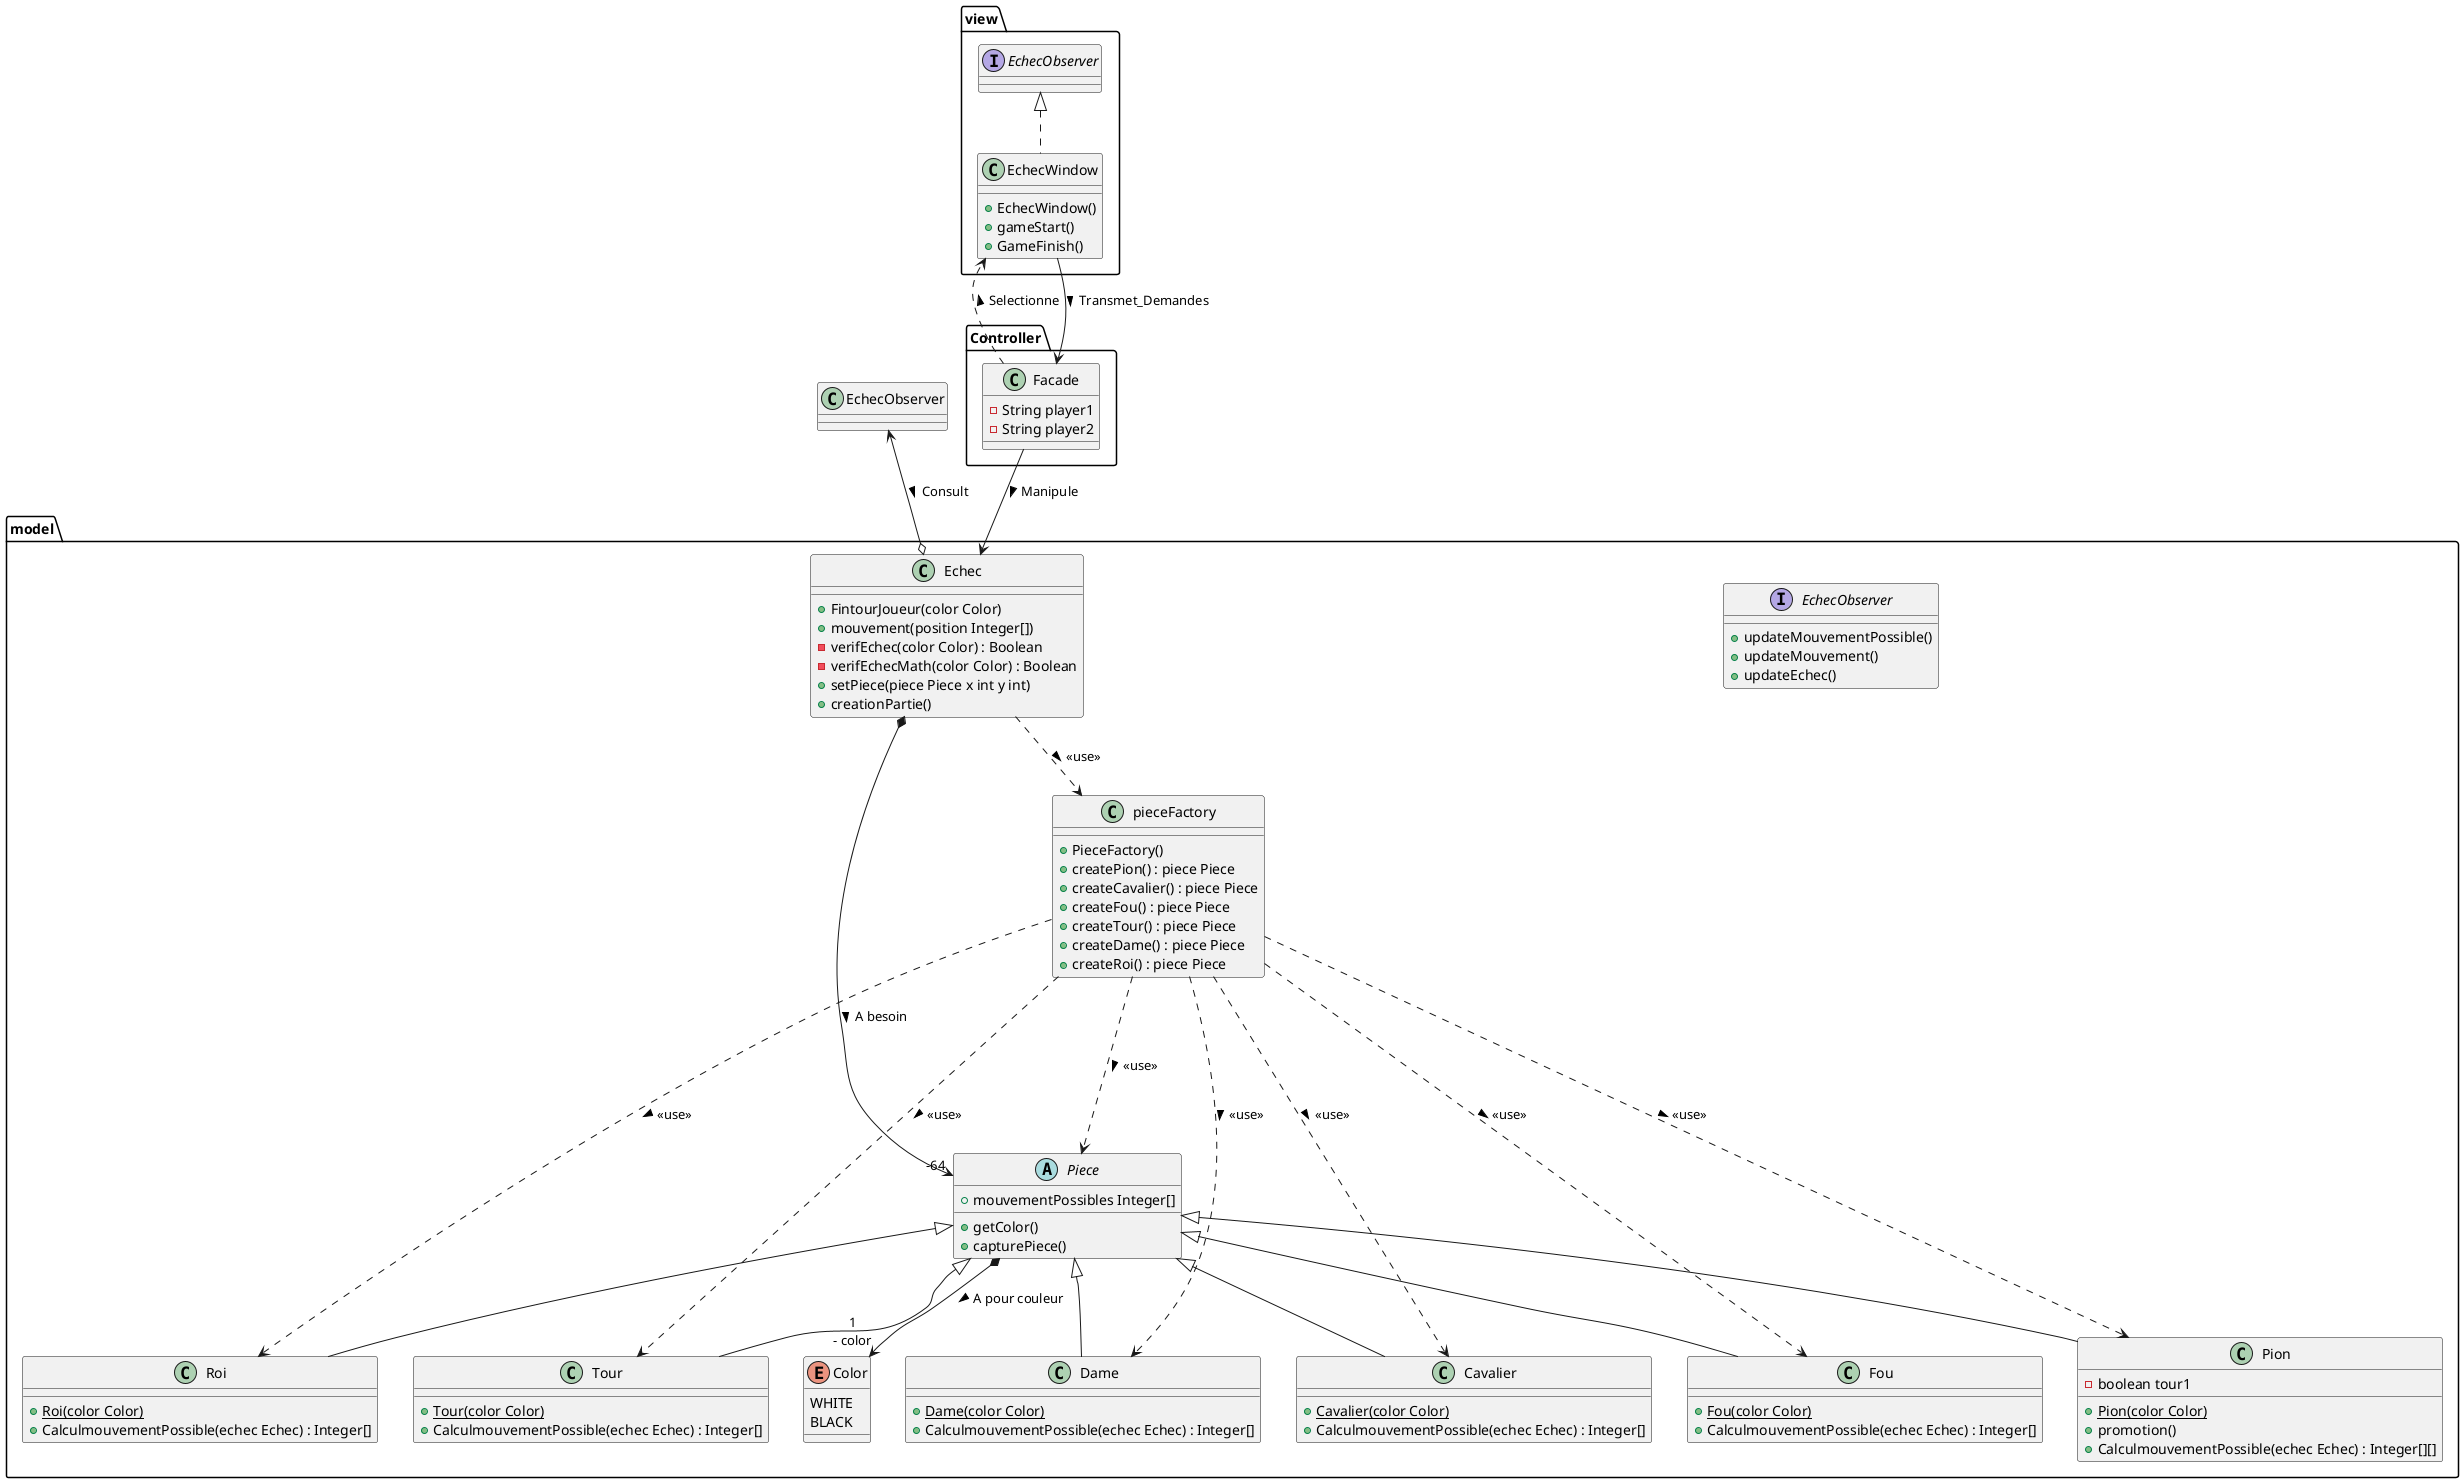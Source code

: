 @startuml
'https://plantuml.com/class-diagram


Package Controller
{
    class Facade
    {
        -String player1
        -String player2
    }
}
Package model
{
    interface EchecObserver
    {
            +updateMouvementPossible()
            +updateMouvement()
            +updateEchec()
    }

    class Echec {
    +FintourJoueur(color Color)
    +mouvement(position Integer[])
    -verifEchec(color Color) : Boolean
    -verifEchecMath(color Color) : Boolean
    +setPiece(piece Piece x int y int)
    +creationPartie()
    }
    class pieceFactory
    {
        +PieceFactory()
        +createPion() : piece Piece
        +createCavalier() : piece Piece
        +createFou() : piece Piece
        +createTour() : piece Piece
        +createDame() : piece Piece
        +createRoi() : piece Piece
    }
    abstract class Piece
    {
        +mouvementPossibles Integer[]
        +getColor()
        +capturePiece()
    }
    class Pion extends Piece
    {
        -boolean tour1
        +{static}Pion(color Color)
        +promotion()
        +CalculmouvementPossible(echec Echec) : Integer[][]
    }
    class Cavalier extends Piece
    {
    +{static}Cavalier(color Color)
    +CalculmouvementPossible(echec Echec) : Integer[]
    }
    class Fou extends Piece
    {
    +{static}Fou(color Color)
    +CalculmouvementPossible(echec Echec) : Integer[]
    }
    class Tour extends Piece
    {
    +{static}Tour(color Color)
    +CalculmouvementPossible(echec Echec) : Integer[]
    }
    class Dame extends Piece
    {
    +{static}Dame(color Color)
    +CalculmouvementPossible(echec Echec) : Integer[]
    }
    class Roi extends Piece
    {
    +{static}Roi(color Color)
    +CalculmouvementPossible(echec Echec) : Integer[]
    }
    Enum Color
    {
        WHITE
        BLACK
    }
}
Package view{

    class EchecWindow implements EchecObserver
    {
     +EchecWindow()
     +gameStart()
     +GameFinish()
    }

}
Piece *--> "1\n- color" Color : > A pour couleur
Echec *--> "-64" Piece : > A besoin

Echec ..> pieceFactory : > <<use>>

pieceFactory ...> Piece : > <<use>>
pieceFactory ..> Roi : > <<use>>
pieceFactory ..> Pion : > <<use>>
pieceFactory ..> Cavalier : > <<use>>
pieceFactory ..> Fou : > <<use>>
pieceFactory ..> Dame : > <<use>>
pieceFactory ..> Tour : > <<use>>


EchecObserver <--o Echec : > Consult
Facade --> Echec : > Manipule
Facade ..> EchecWindow : > Selectionne
EchecWindow --> Facade : > Transmet_Demandes

@enduml